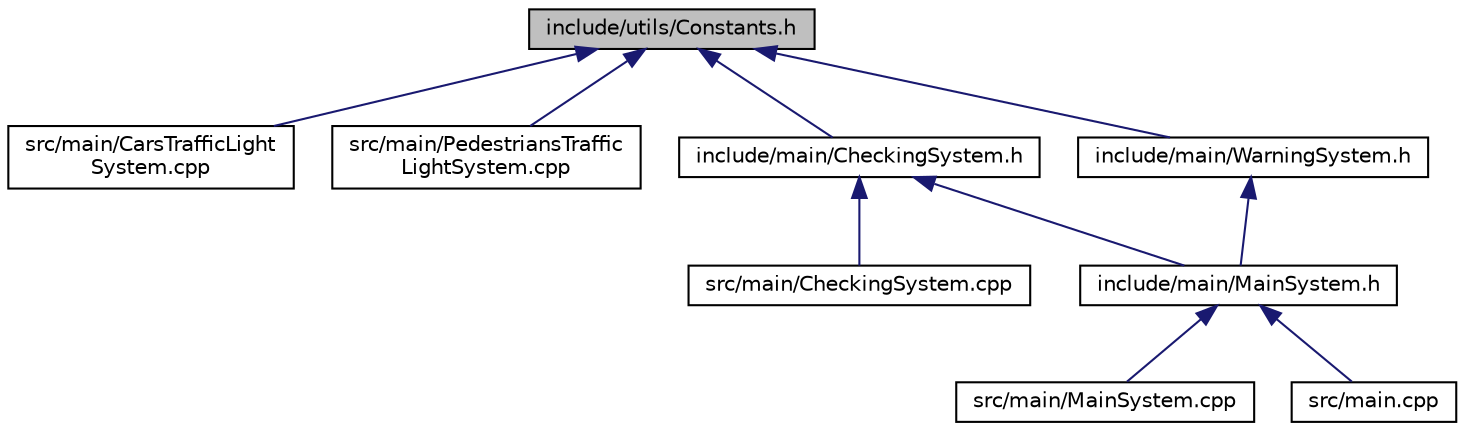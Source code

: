 digraph "include/utils/Constants.h"
{
 // LATEX_PDF_SIZE
  edge [fontname="Helvetica",fontsize="10",labelfontname="Helvetica",labelfontsize="10"];
  node [fontname="Helvetica",fontsize="10",shape=record];
  Node1 [label="include/utils/Constants.h",height=0.2,width=0.4,color="black", fillcolor="grey75", style="filled", fontcolor="black",tooltip="Defines a collection of constant values used for GPIO pin assignments and thresholds in a traffic con..."];
  Node1 -> Node2 [dir="back",color="midnightblue",fontsize="10",style="solid",fontname="Helvetica"];
  Node2 [label="src/main/CarsTrafficLight\lSystem.cpp",height=0.2,width=0.4,color="black", fillcolor="white", style="filled",URL="$CarsTrafficLightSystem_8cpp.html",tooltip="Implementation of the CarsTrafficLightSystem class."];
  Node1 -> Node3 [dir="back",color="midnightblue",fontsize="10",style="solid",fontname="Helvetica"];
  Node3 [label="src/main/PedestriansTraffic\lLightSystem.cpp",height=0.2,width=0.4,color="black", fillcolor="white", style="filled",URL="$PedestriansTrafficLightSystem_8cpp.html",tooltip="Implements functionality for the PedestriansTrafficLightSystem class."];
  Node1 -> Node4 [dir="back",color="midnightblue",fontsize="10",style="solid",fontname="Helvetica"];
  Node4 [label="include/main/CheckingSystem.h",height=0.2,width=0.4,color="black", fillcolor="white", style="filled",URL="$CheckingSystem_8h.html",tooltip="Class to manage monitoring and control systems for pedestrian and vehicle traffic."];
  Node4 -> Node5 [dir="back",color="midnightblue",fontsize="10",style="solid",fontname="Helvetica"];
  Node5 [label="src/main/CheckingSystem.cpp",height=0.2,width=0.4,color="black", fillcolor="white", style="filled",URL="$CheckingSystem_8cpp.html",tooltip="Implements the CheckingSystem class methods."];
  Node4 -> Node6 [dir="back",color="midnightblue",fontsize="10",style="solid",fontname="Helvetica"];
  Node6 [label="include/main/MainSystem.h",height=0.2,width=0.4,color="black", fillcolor="white", style="filled",URL="$MainSystem_8h.html",tooltip="Header file for the MainSystem class managing the traffic and pedestrian light systems."];
  Node6 -> Node7 [dir="back",color="midnightblue",fontsize="10",style="solid",fontname="Helvetica"];
  Node7 [label="src/main/MainSystem.cpp",height=0.2,width=0.4,color="black", fillcolor="white", style="filled",URL="$MainSystem_8cpp.html",tooltip="Implementation of the MainSystem class. The MainSystem class is responsible for managing the overall ..."];
  Node6 -> Node8 [dir="back",color="midnightblue",fontsize="10",style="solid",fontname="Helvetica"];
  Node8 [label="src/main.cpp",height=0.2,width=0.4,color="black", fillcolor="white", style="filled",URL="$main_8cpp.html",tooltip="Main entry point for the application. Initializes the application, runs the main system,..."];
  Node1 -> Node9 [dir="back",color="midnightblue",fontsize="10",style="solid",fontname="Helvetica"];
  Node9 [label="include/main/WarningSystem.h",height=0.2,width=0.4,color="black", fillcolor="white", style="filled",URL="$WarningSystem_8h_source.html",tooltip=" "];
  Node9 -> Node6 [dir="back",color="midnightblue",fontsize="10",style="solid",fontname="Helvetica"];
}
